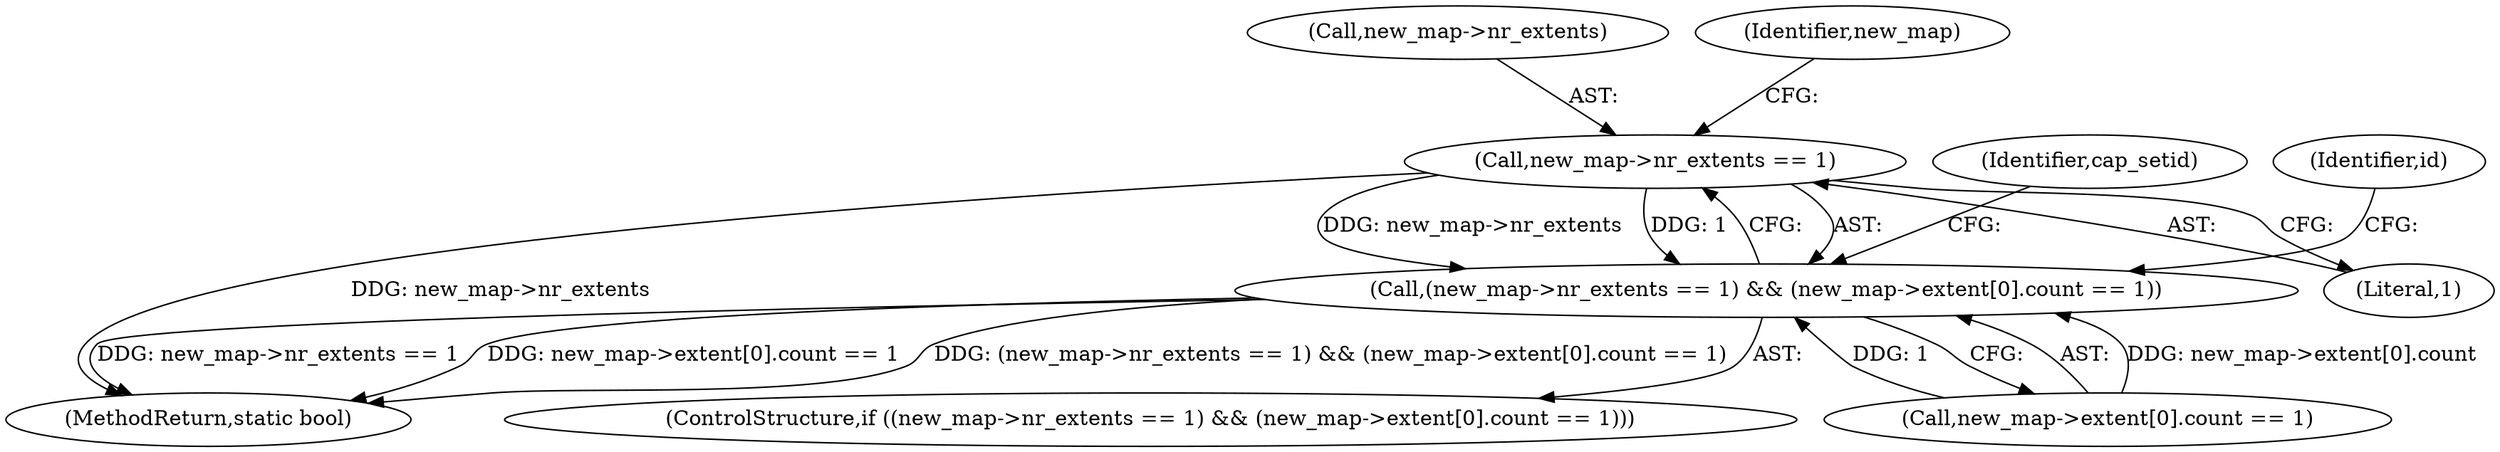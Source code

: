 digraph "0_linux_6708075f104c3c9b04b23336bb0366ca30c3931b_0@pointer" {
"1000111" [label="(Call,new_map->nr_extents == 1)"];
"1000110" [label="(Call,(new_map->nr_extents == 1) && (new_map->extent[0].count == 1))"];
"1000109" [label="(ControlStructure,if ((new_map->nr_extents == 1) && (new_map->extent[0].count == 1)))"];
"1000112" [label="(Call,new_map->nr_extents)"];
"1000198" [label="(MethodReturn,static bool)"];
"1000178" [label="(Identifier,cap_setid)"];
"1000116" [label="(Call,new_map->extent[0].count == 1)"];
"1000120" [label="(Identifier,new_map)"];
"1000111" [label="(Call,new_map->nr_extents == 1)"];
"1000115" [label="(Literal,1)"];
"1000110" [label="(Call,(new_map->nr_extents == 1) && (new_map->extent[0].count == 1))"];
"1000128" [label="(Identifier,id)"];
"1000111" -> "1000110"  [label="AST: "];
"1000111" -> "1000115"  [label="CFG: "];
"1000112" -> "1000111"  [label="AST: "];
"1000115" -> "1000111"  [label="AST: "];
"1000120" -> "1000111"  [label="CFG: "];
"1000110" -> "1000111"  [label="CFG: "];
"1000111" -> "1000198"  [label="DDG: new_map->nr_extents"];
"1000111" -> "1000110"  [label="DDG: new_map->nr_extents"];
"1000111" -> "1000110"  [label="DDG: 1"];
"1000110" -> "1000109"  [label="AST: "];
"1000110" -> "1000116"  [label="CFG: "];
"1000116" -> "1000110"  [label="AST: "];
"1000128" -> "1000110"  [label="CFG: "];
"1000178" -> "1000110"  [label="CFG: "];
"1000110" -> "1000198"  [label="DDG: (new_map->nr_extents == 1) && (new_map->extent[0].count == 1)"];
"1000110" -> "1000198"  [label="DDG: new_map->nr_extents == 1"];
"1000110" -> "1000198"  [label="DDG: new_map->extent[0].count == 1"];
"1000116" -> "1000110"  [label="DDG: new_map->extent[0].count"];
"1000116" -> "1000110"  [label="DDG: 1"];
}
